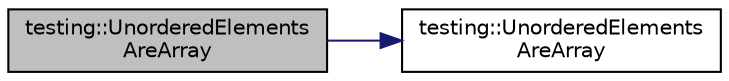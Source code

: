 digraph "testing::UnorderedElementsAreArray"
{
  edge [fontname="Helvetica",fontsize="10",labelfontname="Helvetica",labelfontsize="10"];
  node [fontname="Helvetica",fontsize="10",shape=record];
  rankdir="LR";
  Node1844 [label="testing::UnorderedElements\lAreArray",height=0.2,width=0.4,color="black", fillcolor="grey75", style="filled", fontcolor="black"];
  Node1844 -> Node1845 [color="midnightblue",fontsize="10",style="solid",fontname="Helvetica"];
  Node1845 [label="testing::UnorderedElements\lAreArray",height=0.2,width=0.4,color="black", fillcolor="white", style="filled",URL="$d0/d75/namespacetesting.html#ab4896081406209171a1596b7028e1cf7"];
}
